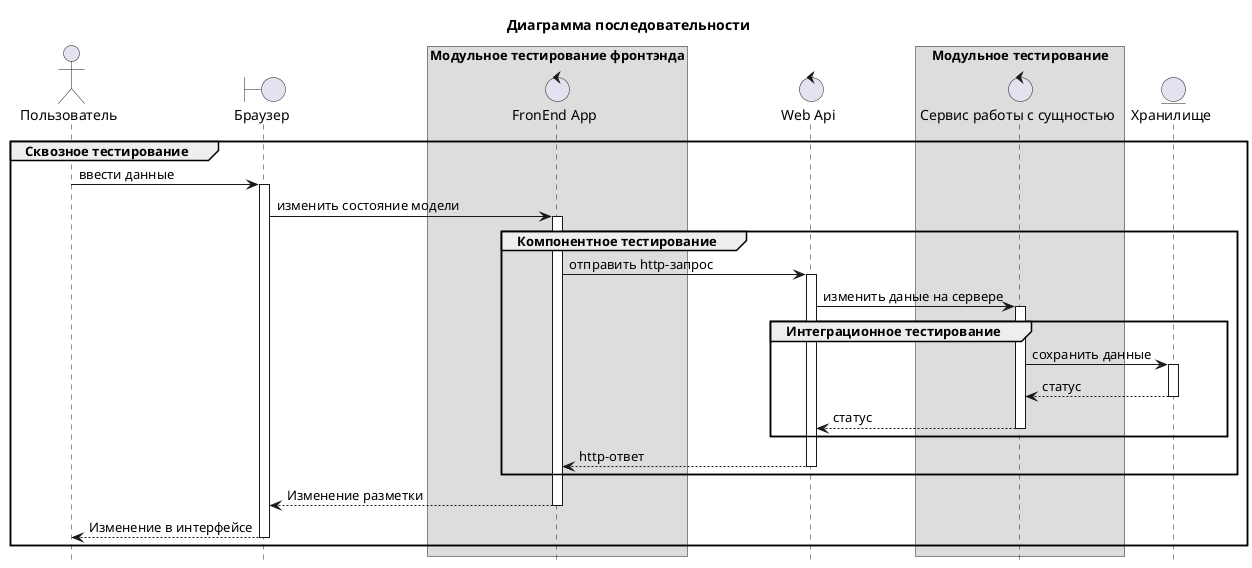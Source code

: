 @startuml "Диаграмма последовательности"
 
hide footbox
title Диаграмма последовательности

actor "Пользователь" as user
boundary "Браузер" as browser
box Модульное тестирование фронтэнда
control "FronEnd App" as front
end box
control "Web Api" as api
box Модульное тестирование
control "Сервис работы с сущностью" as service
end box
entity "Хранилище" as db

group Сквозное тестирование
user -> browser: ввести данные
activate browser
browser -> front: изменить состояние модели
activate front
group Компонентное тестирование
front -> api: отправить http-запрос
activate api

api -> service: изменить даные на сервере
group Интеграционное тестирование
activate service

service -> db: сохранить данные
activate db
return статус
return статус
end
return http-ответ
end
return Изменение разметки
return Изменение в интерфейсе
end
@enduml
